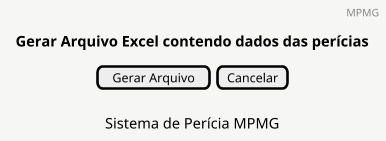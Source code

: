 @startsalt  pesquisa
<style>
saltDiagram {
  BackgroundColor #f6f6f5
}
</style>
skinparam dpi 100
title Gerar Arquivo Excel contendo dados das perícias
header MPMG
caption Sistema de Perícia MPMG
{


    {[Gerar Arquivo] | [Cancelar] }
    .
}
@endsalt